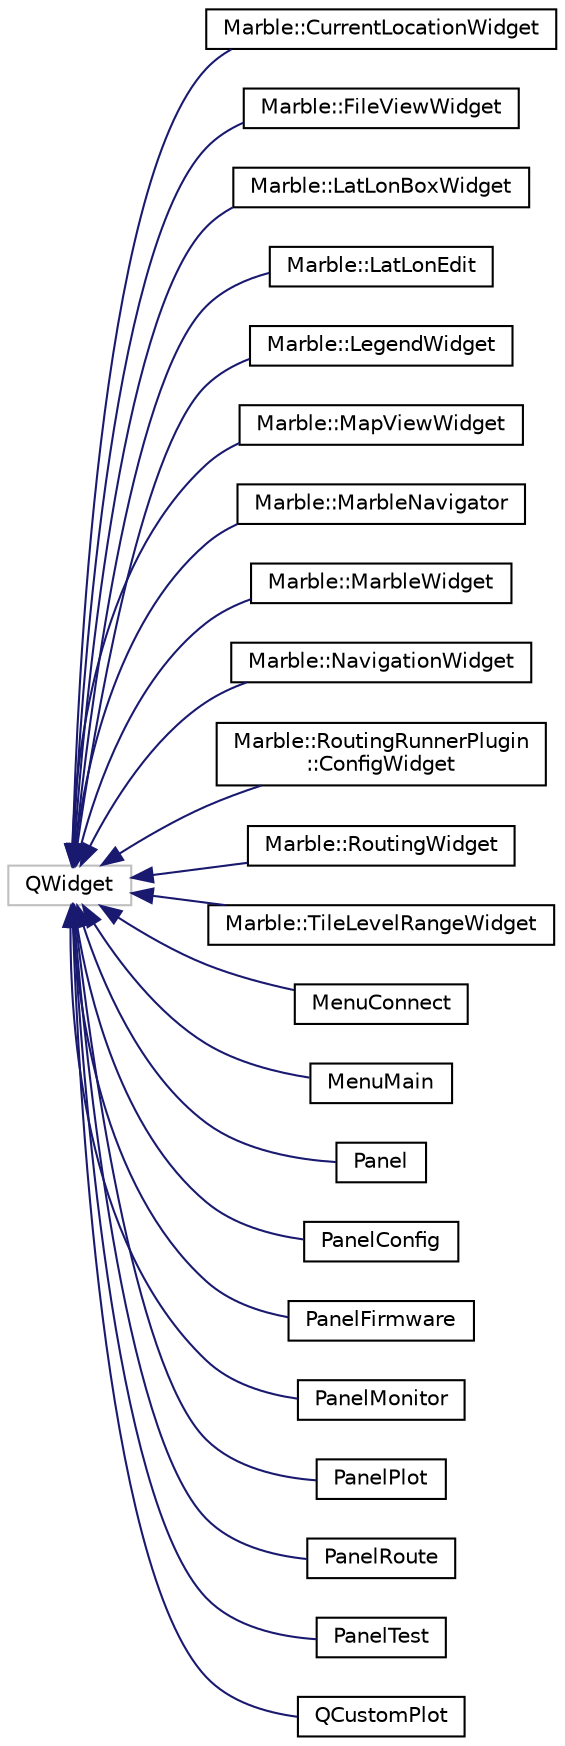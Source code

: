 digraph "Graphical Class Hierarchy"
{
  edge [fontname="Helvetica",fontsize="10",labelfontname="Helvetica",labelfontsize="10"];
  node [fontname="Helvetica",fontsize="10",shape=record];
  rankdir="LR";
  Node1 [label="QWidget",height=0.2,width=0.4,color="grey75", fillcolor="white", style="filled"];
  Node1 -> Node2 [dir="back",color="midnightblue",fontsize="10",style="solid",fontname="Helvetica"];
  Node2 [label="Marble::CurrentLocationWidget",height=0.2,width=0.4,color="black", fillcolor="white", style="filled",URL="$class_marble_1_1_current_location_widget.html"];
  Node1 -> Node3 [dir="back",color="midnightblue",fontsize="10",style="solid",fontname="Helvetica"];
  Node3 [label="Marble::FileViewWidget",height=0.2,width=0.4,color="black", fillcolor="white", style="filled",URL="$class_marble_1_1_file_view_widget.html"];
  Node1 -> Node4 [dir="back",color="midnightblue",fontsize="10",style="solid",fontname="Helvetica"];
  Node4 [label="Marble::LatLonBoxWidget",height=0.2,width=0.4,color="black", fillcolor="white", style="filled",URL="$class_marble_1_1_lat_lon_box_widget.html"];
  Node1 -> Node5 [dir="back",color="midnightblue",fontsize="10",style="solid",fontname="Helvetica"];
  Node5 [label="Marble::LatLonEdit",height=0.2,width=0.4,color="black", fillcolor="white", style="filled",URL="$class_marble_1_1_lat_lon_edit.html"];
  Node1 -> Node6 [dir="back",color="midnightblue",fontsize="10",style="solid",fontname="Helvetica"];
  Node6 [label="Marble::LegendWidget",height=0.2,width=0.4,color="black", fillcolor="white", style="filled",URL="$class_marble_1_1_legend_widget.html"];
  Node1 -> Node7 [dir="back",color="midnightblue",fontsize="10",style="solid",fontname="Helvetica"];
  Node7 [label="Marble::MapViewWidget",height=0.2,width=0.4,color="black", fillcolor="white", style="filled",URL="$class_marble_1_1_map_view_widget.html"];
  Node1 -> Node8 [dir="back",color="midnightblue",fontsize="10",style="solid",fontname="Helvetica"];
  Node8 [label="Marble::MarbleNavigator",height=0.2,width=0.4,color="black", fillcolor="white", style="filled",URL="$class_marble_1_1_marble_navigator.html",tooltip="A widget class that contains simple controls for a MarbleWidget. "];
  Node1 -> Node9 [dir="back",color="midnightblue",fontsize="10",style="solid",fontname="Helvetica"];
  Node9 [label="Marble::MarbleWidget",height=0.2,width=0.4,color="black", fillcolor="white", style="filled",URL="$class_marble_1_1_marble_widget.html",tooltip="A widget class that displays a view of the earth. "];
  Node1 -> Node10 [dir="back",color="midnightblue",fontsize="10",style="solid",fontname="Helvetica"];
  Node10 [label="Marble::NavigationWidget",height=0.2,width=0.4,color="black", fillcolor="white", style="filled",URL="$class_marble_1_1_navigation_widget.html"];
  Node1 -> Node11 [dir="back",color="midnightblue",fontsize="10",style="solid",fontname="Helvetica"];
  Node11 [label="Marble::RoutingRunnerPlugin\l::ConfigWidget",height=0.2,width=0.4,color="black", fillcolor="white", style="filled",URL="$class_marble_1_1_routing_runner_plugin_1_1_config_widget.html"];
  Node1 -> Node12 [dir="back",color="midnightblue",fontsize="10",style="solid",fontname="Helvetica"];
  Node12 [label="Marble::RoutingWidget",height=0.2,width=0.4,color="black", fillcolor="white", style="filled",URL="$class_marble_1_1_routing_widget.html"];
  Node1 -> Node13 [dir="back",color="midnightblue",fontsize="10",style="solid",fontname="Helvetica"];
  Node13 [label="Marble::TileLevelRangeWidget",height=0.2,width=0.4,color="black", fillcolor="white", style="filled",URL="$class_marble_1_1_tile_level_range_widget.html"];
  Node1 -> Node14 [dir="back",color="midnightblue",fontsize="10",style="solid",fontname="Helvetica"];
  Node14 [label="MenuConnect",height=0.2,width=0.4,color="black", fillcolor="white", style="filled",URL="$class_menu_connect.html",tooltip="Defines a panel that establishes communication to the AQ board. "];
  Node1 -> Node15 [dir="back",color="midnightblue",fontsize="10",style="solid",fontname="Helvetica"];
  Node15 [label="MenuMain",height=0.2,width=0.4,color="black", fillcolor="white", style="filled",URL="$class_menu_main.html"];
  Node1 -> Node16 [dir="back",color="midnightblue",fontsize="10",style="solid",fontname="Helvetica"];
  Node16 [label="Panel",height=0.2,width=0.4,color="black", fillcolor="white", style="filled",URL="$class_panel.html"];
  Node1 -> Node17 [dir="back",color="midnightblue",fontsize="10",style="solid",fontname="Helvetica"];
  Node17 [label="PanelConfig",height=0.2,width=0.4,color="black", fillcolor="white", style="filled",URL="$class_panel_config.html"];
  Node1 -> Node18 [dir="back",color="midnightblue",fontsize="10",style="solid",fontname="Helvetica"];
  Node18 [label="PanelFirmware",height=0.2,width=0.4,color="black", fillcolor="white", style="filled",URL="$class_panel_firmware.html"];
  Node1 -> Node19 [dir="back",color="midnightblue",fontsize="10",style="solid",fontname="Helvetica"];
  Node19 [label="PanelMonitor",height=0.2,width=0.4,color="black", fillcolor="white", style="filled",URL="$class_panel_monitor.html"];
  Node1 -> Node20 [dir="back",color="midnightblue",fontsize="10",style="solid",fontname="Helvetica"];
  Node20 [label="PanelPlot",height=0.2,width=0.4,color="black", fillcolor="white", style="filled",URL="$class_panel_plot.html"];
  Node1 -> Node21 [dir="back",color="midnightblue",fontsize="10",style="solid",fontname="Helvetica"];
  Node21 [label="PanelRoute",height=0.2,width=0.4,color="black", fillcolor="white", style="filled",URL="$class_panel_route.html"];
  Node1 -> Node22 [dir="back",color="midnightblue",fontsize="10",style="solid",fontname="Helvetica"];
  Node22 [label="PanelTest",height=0.2,width=0.4,color="black", fillcolor="white", style="filled",URL="$class_panel_test.html"];
  Node1 -> Node23 [dir="back",color="midnightblue",fontsize="10",style="solid",fontname="Helvetica"];
  Node23 [label="QCustomPlot",height=0.2,width=0.4,color="black", fillcolor="white", style="filled",URL="$class_q_custom_plot.html",tooltip="The central class of the library. This is the QWidget which displays the plot and interacts with the ..."];
}
